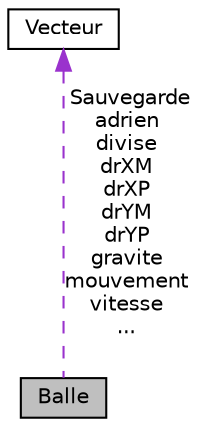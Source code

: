 digraph "Balle"
{
 // LATEX_PDF_SIZE
  edge [fontname="Helvetica",fontsize="10",labelfontname="Helvetica",labelfontsize="10"];
  node [fontname="Helvetica",fontsize="10",shape=record];
  Node1 [label="Balle",height=0.2,width=0.4,color="black", fillcolor="grey75", style="filled", fontcolor="black",tooltip="Classe représentant une balle."];
  Node2 -> Node1 [dir="back",color="darkorchid3",fontsize="10",style="dashed",label=" Sauvegarde\nadrien\ndivise\ndrXM\ndrXP\ndrYM\ndrYP\ngravite\nmouvement\nvitesse\n..." ,fontname="Helvetica"];
  Node2 [label="Vecteur",height=0.2,width=0.4,color="black", fillcolor="white", style="filled",URL="$classVecteur.html",tooltip="Représente un vecteur à deux dimensions."];
}
